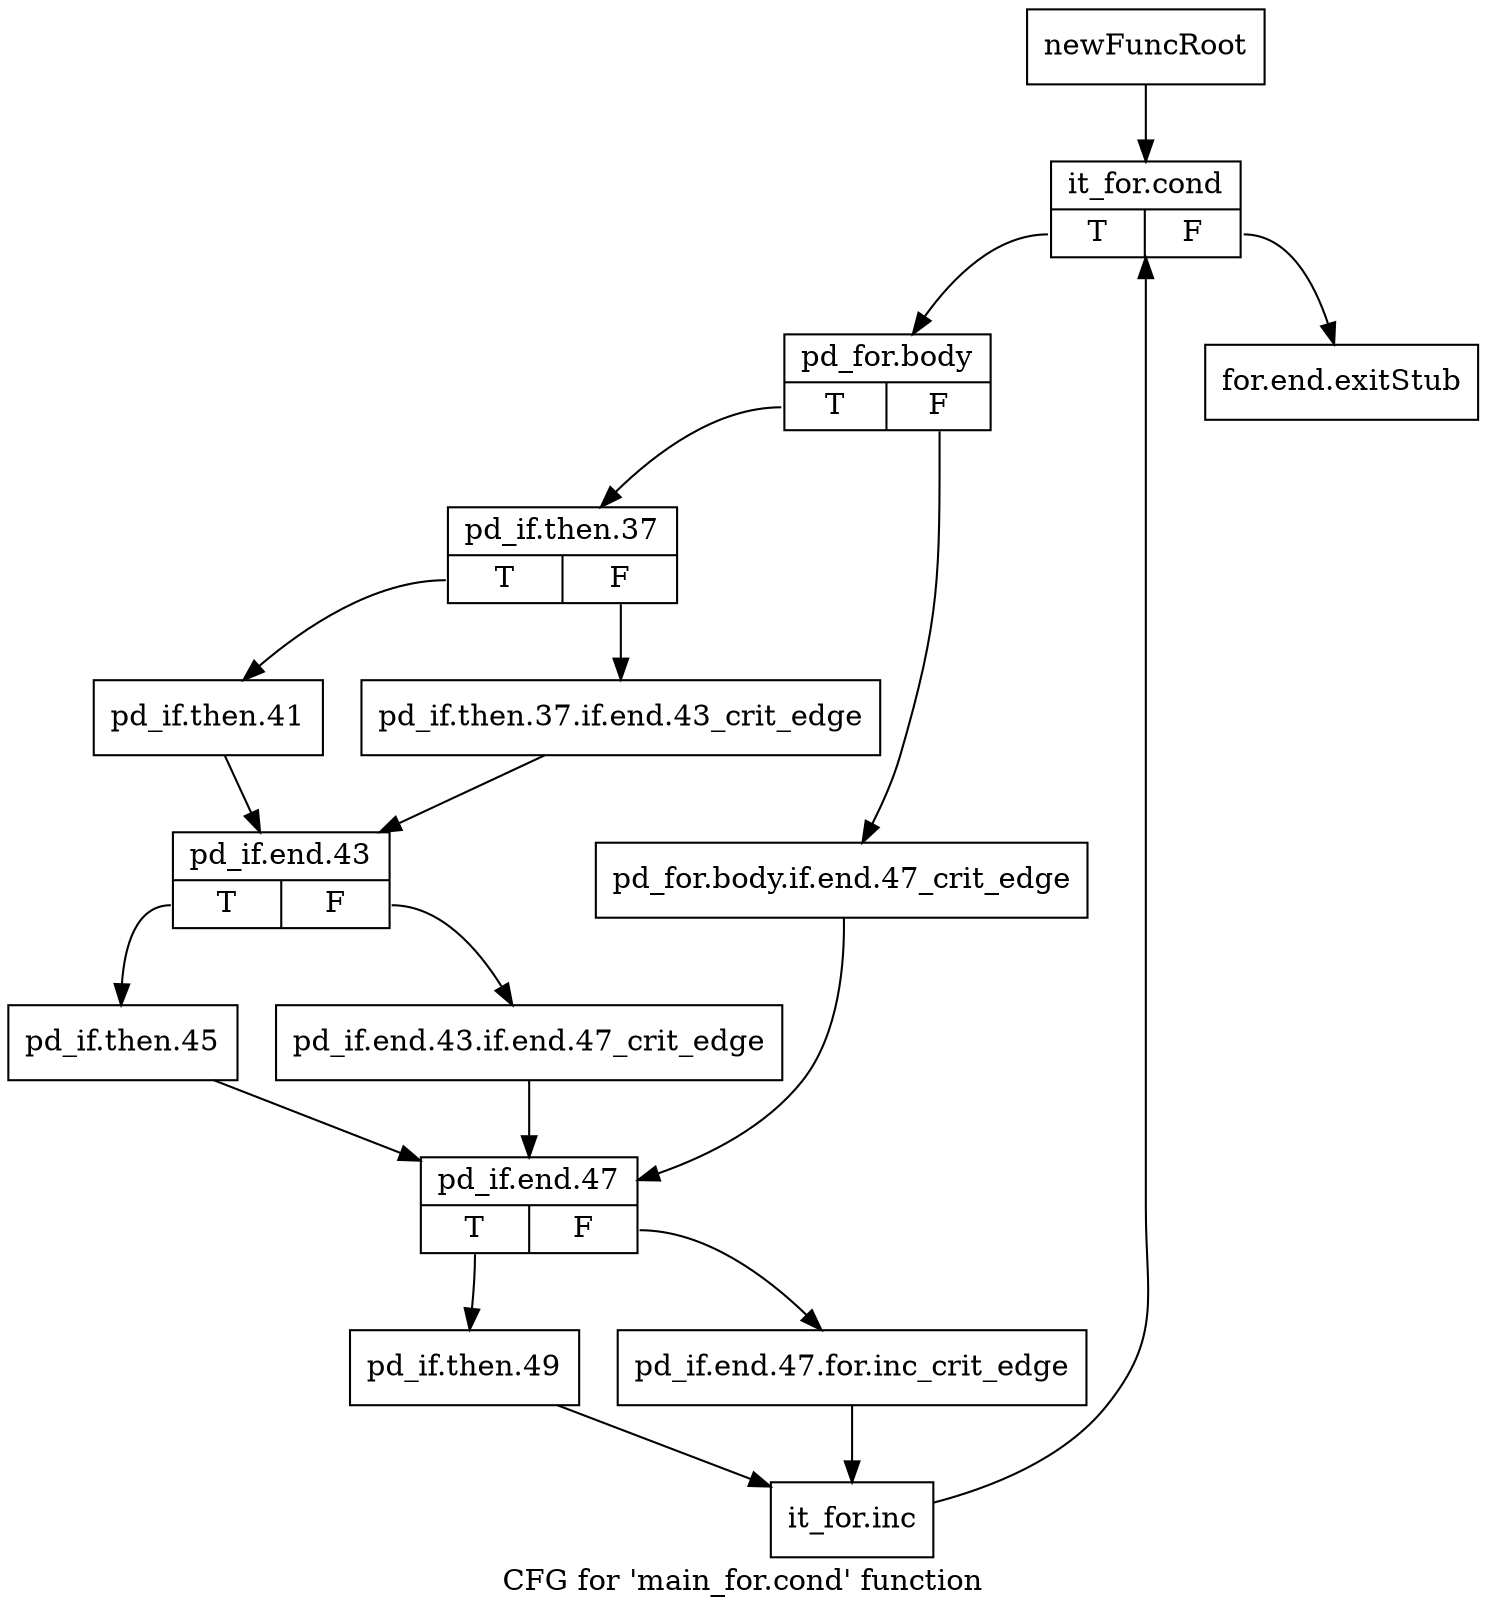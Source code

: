 digraph "CFG for 'main_for.cond' function" {
	label="CFG for 'main_for.cond' function";

	Node0x2494b10 [shape=record,label="{newFuncRoot}"];
	Node0x2494b10 -> Node0x2494bb0;
	Node0x2494b60 [shape=record,label="{for.end.exitStub}"];
	Node0x2494bb0 [shape=record,label="{it_for.cond|{<s0>T|<s1>F}}"];
	Node0x2494bb0:s0 -> Node0x2494c00;
	Node0x2494bb0:s1 -> Node0x2494b60;
	Node0x2494c00 [shape=record,label="{pd_for.body|{<s0>T|<s1>F}}"];
	Node0x2494c00:s0 -> Node0x2494ca0;
	Node0x2494c00:s1 -> Node0x2494c50;
	Node0x2494c50 [shape=record,label="{pd_for.body.if.end.47_crit_edge}"];
	Node0x2494c50 -> Node0x2494e80;
	Node0x2494ca0 [shape=record,label="{pd_if.then.37|{<s0>T|<s1>F}}"];
	Node0x2494ca0:s0 -> Node0x2494d40;
	Node0x2494ca0:s1 -> Node0x2494cf0;
	Node0x2494cf0 [shape=record,label="{pd_if.then.37.if.end.43_crit_edge}"];
	Node0x2494cf0 -> Node0x2494d90;
	Node0x2494d40 [shape=record,label="{pd_if.then.41}"];
	Node0x2494d40 -> Node0x2494d90;
	Node0x2494d90 [shape=record,label="{pd_if.end.43|{<s0>T|<s1>F}}"];
	Node0x2494d90:s0 -> Node0x2494e30;
	Node0x2494d90:s1 -> Node0x2494de0;
	Node0x2494de0 [shape=record,label="{pd_if.end.43.if.end.47_crit_edge}"];
	Node0x2494de0 -> Node0x2494e80;
	Node0x2494e30 [shape=record,label="{pd_if.then.45}"];
	Node0x2494e30 -> Node0x2494e80;
	Node0x2494e80 [shape=record,label="{pd_if.end.47|{<s0>T|<s1>F}}"];
	Node0x2494e80:s0 -> Node0x2494f20;
	Node0x2494e80:s1 -> Node0x2494ed0;
	Node0x2494ed0 [shape=record,label="{pd_if.end.47.for.inc_crit_edge}"];
	Node0x2494ed0 -> Node0x2494f70;
	Node0x2494f20 [shape=record,label="{pd_if.then.49}"];
	Node0x2494f20 -> Node0x2494f70;
	Node0x2494f70 [shape=record,label="{it_for.inc}"];
	Node0x2494f70 -> Node0x2494bb0;
}
